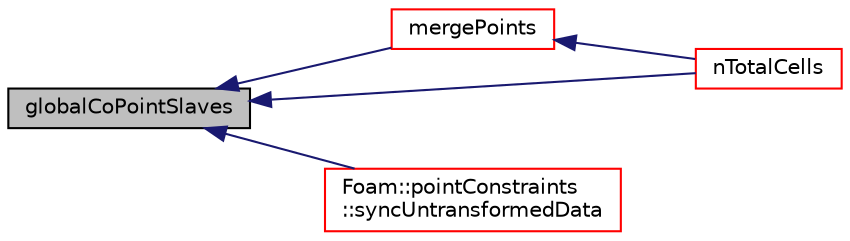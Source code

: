 digraph "globalCoPointSlaves"
{
  bgcolor="transparent";
  edge [fontname="Helvetica",fontsize="10",labelfontname="Helvetica",labelfontsize="10"];
  node [fontname="Helvetica",fontsize="10",shape=record];
  rankdir="LR";
  Node1 [label="globalCoPointSlaves",height=0.2,width=0.4,color="black", fillcolor="grey75", style="filled", fontcolor="black"];
  Node1 -> Node2 [dir="back",color="midnightblue",fontsize="10",style="solid",fontname="Helvetica"];
  Node2 [label="mergePoints",height=0.2,width=0.4,color="red",URL="$a00946.html#a88daf4a4726e5a4a41e77ec8827e8fb2",tooltip="Helper for merging (collocated!) mesh point data. "];
  Node2 -> Node3 [dir="back",color="midnightblue",fontsize="10",style="solid",fontname="Helvetica"];
  Node3 [label="nTotalCells",height=0.2,width=0.4,color="red",URL="$a00946.html#a0c74afe8b415da10b6dd87d084d79b7f",tooltip="Return total number of cells in decomposed mesh. "];
  Node1 -> Node3 [dir="back",color="midnightblue",fontsize="10",style="solid",fontname="Helvetica"];
  Node1 -> Node4 [dir="back",color="midnightblue",fontsize="10",style="solid",fontname="Helvetica"];
  Node4 [label="Foam::pointConstraints\l::syncUntransformedData",height=0.2,width=0.4,color="red",URL="$a01904.html#a60a2f4543c7dc5c768bd06768d7004c6",tooltip="Helper: sync data on collocated points only. "];
}
